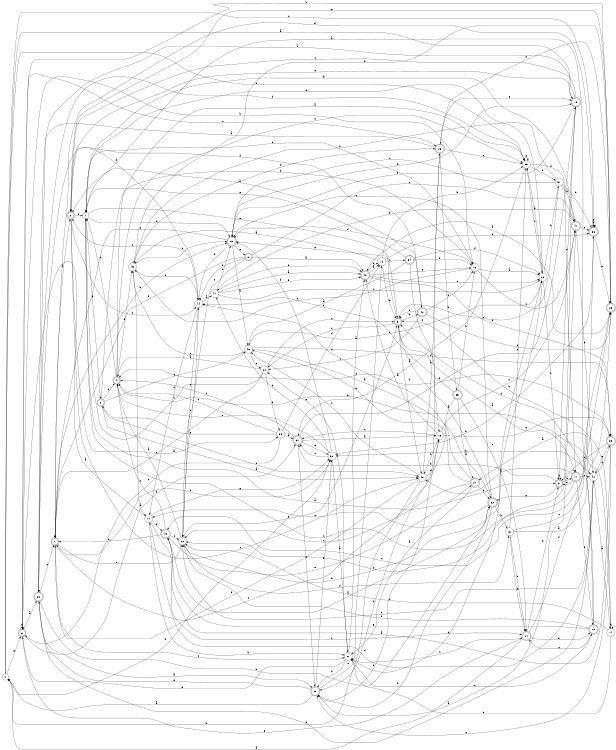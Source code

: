 digraph n40_10 {
__start0 [label="" shape="none"];

rankdir=LR;
size="8,5";

s0 [style="filled", color="black", fillcolor="white" shape="circle", label="0"];
s1 [style="rounded,filled", color="black", fillcolor="white" shape="doublecircle", label="1"];
s2 [style="rounded,filled", color="black", fillcolor="white" shape="doublecircle", label="2"];
s3 [style="rounded,filled", color="black", fillcolor="white" shape="doublecircle", label="3"];
s4 [style="rounded,filled", color="black", fillcolor="white" shape="doublecircle", label="4"];
s5 [style="rounded,filled", color="black", fillcolor="white" shape="doublecircle", label="5"];
s6 [style="rounded,filled", color="black", fillcolor="white" shape="doublecircle", label="6"];
s7 [style="filled", color="black", fillcolor="white" shape="circle", label="7"];
s8 [style="rounded,filled", color="black", fillcolor="white" shape="doublecircle", label="8"];
s9 [style="rounded,filled", color="black", fillcolor="white" shape="doublecircle", label="9"];
s10 [style="filled", color="black", fillcolor="white" shape="circle", label="10"];
s11 [style="filled", color="black", fillcolor="white" shape="circle", label="11"];
s12 [style="rounded,filled", color="black", fillcolor="white" shape="doublecircle", label="12"];
s13 [style="filled", color="black", fillcolor="white" shape="circle", label="13"];
s14 [style="filled", color="black", fillcolor="white" shape="circle", label="14"];
s15 [style="rounded,filled", color="black", fillcolor="white" shape="doublecircle", label="15"];
s16 [style="filled", color="black", fillcolor="white" shape="circle", label="16"];
s17 [style="rounded,filled", color="black", fillcolor="white" shape="doublecircle", label="17"];
s18 [style="filled", color="black", fillcolor="white" shape="circle", label="18"];
s19 [style="rounded,filled", color="black", fillcolor="white" shape="doublecircle", label="19"];
s20 [style="filled", color="black", fillcolor="white" shape="circle", label="20"];
s21 [style="filled", color="black", fillcolor="white" shape="circle", label="21"];
s22 [style="filled", color="black", fillcolor="white" shape="circle", label="22"];
s23 [style="rounded,filled", color="black", fillcolor="white" shape="doublecircle", label="23"];
s24 [style="rounded,filled", color="black", fillcolor="white" shape="doublecircle", label="24"];
s25 [style="filled", color="black", fillcolor="white" shape="circle", label="25"];
s26 [style="rounded,filled", color="black", fillcolor="white" shape="doublecircle", label="26"];
s27 [style="rounded,filled", color="black", fillcolor="white" shape="doublecircle", label="27"];
s28 [style="filled", color="black", fillcolor="white" shape="circle", label="28"];
s29 [style="rounded,filled", color="black", fillcolor="white" shape="doublecircle", label="29"];
s30 [style="filled", color="black", fillcolor="white" shape="circle", label="30"];
s31 [style="filled", color="black", fillcolor="white" shape="circle", label="31"];
s32 [style="rounded,filled", color="black", fillcolor="white" shape="doublecircle", label="32"];
s33 [style="rounded,filled", color="black", fillcolor="white" shape="doublecircle", label="33"];
s34 [style="rounded,filled", color="black", fillcolor="white" shape="doublecircle", label="34"];
s35 [style="rounded,filled", color="black", fillcolor="white" shape="doublecircle", label="35"];
s36 [style="rounded,filled", color="black", fillcolor="white" shape="doublecircle", label="36"];
s37 [style="rounded,filled", color="black", fillcolor="white" shape="doublecircle", label="37"];
s38 [style="rounded,filled", color="black", fillcolor="white" shape="doublecircle", label="38"];
s39 [style="filled", color="black", fillcolor="white" shape="circle", label="39"];
s40 [style="rounded,filled", color="black", fillcolor="white" shape="doublecircle", label="40"];
s41 [style="rounded,filled", color="black", fillcolor="white" shape="doublecircle", label="41"];
s42 [style="filled", color="black", fillcolor="white" shape="circle", label="42"];
s43 [style="filled", color="black", fillcolor="white" shape="circle", label="43"];
s44 [style="filled", color="black", fillcolor="white" shape="circle", label="44"];
s45 [style="filled", color="black", fillcolor="white" shape="circle", label="45"];
s46 [style="rounded,filled", color="black", fillcolor="white" shape="doublecircle", label="46"];
s47 [style="filled", color="black", fillcolor="white" shape="circle", label="47"];
s48 [style="rounded,filled", color="black", fillcolor="white" shape="doublecircle", label="48"];
s49 [style="filled", color="black", fillcolor="white" shape="circle", label="49"];
s0 -> s19 [label="a"];
s0 -> s30 [label="b"];
s0 -> s36 [label="c"];
s0 -> s25 [label="d"];
s0 -> s6 [label="e"];
s1 -> s5 [label="a"];
s1 -> s15 [label="b"];
s1 -> s21 [label="c"];
s1 -> s30 [label="d"];
s1 -> s28 [label="e"];
s2 -> s49 [label="a"];
s2 -> s4 [label="b"];
s2 -> s45 [label="c"];
s2 -> s18 [label="d"];
s2 -> s49 [label="e"];
s3 -> s17 [label="a"];
s3 -> s37 [label="b"];
s3 -> s3 [label="c"];
s3 -> s19 [label="d"];
s3 -> s32 [label="e"];
s4 -> s25 [label="a"];
s4 -> s42 [label="b"];
s4 -> s25 [label="c"];
s4 -> s7 [label="d"];
s4 -> s43 [label="e"];
s5 -> s39 [label="a"];
s5 -> s44 [label="b"];
s5 -> s49 [label="c"];
s5 -> s40 [label="d"];
s5 -> s7 [label="e"];
s6 -> s23 [label="a"];
s6 -> s37 [label="b"];
s6 -> s26 [label="c"];
s6 -> s6 [label="d"];
s6 -> s24 [label="e"];
s7 -> s3 [label="a"];
s7 -> s2 [label="b"];
s7 -> s18 [label="c"];
s7 -> s15 [label="d"];
s7 -> s9 [label="e"];
s8 -> s46 [label="a"];
s8 -> s44 [label="b"];
s8 -> s28 [label="c"];
s8 -> s1 [label="d"];
s8 -> s41 [label="e"];
s9 -> s17 [label="a"];
s9 -> s40 [label="b"];
s9 -> s20 [label="c"];
s9 -> s49 [label="d"];
s9 -> s15 [label="e"];
s10 -> s43 [label="a"];
s10 -> s25 [label="b"];
s10 -> s34 [label="c"];
s10 -> s36 [label="d"];
s10 -> s9 [label="e"];
s11 -> s6 [label="a"];
s11 -> s21 [label="b"];
s11 -> s24 [label="c"];
s11 -> s48 [label="d"];
s11 -> s30 [label="e"];
s12 -> s7 [label="a"];
s12 -> s28 [label="b"];
s12 -> s24 [label="c"];
s12 -> s9 [label="d"];
s12 -> s48 [label="e"];
s13 -> s46 [label="a"];
s13 -> s49 [label="b"];
s13 -> s37 [label="c"];
s13 -> s41 [label="d"];
s13 -> s33 [label="e"];
s14 -> s27 [label="a"];
s14 -> s9 [label="b"];
s14 -> s21 [label="c"];
s14 -> s28 [label="d"];
s14 -> s14 [label="e"];
s15 -> s45 [label="a"];
s15 -> s19 [label="b"];
s15 -> s1 [label="c"];
s15 -> s44 [label="d"];
s15 -> s8 [label="e"];
s16 -> s29 [label="a"];
s16 -> s24 [label="b"];
s16 -> s29 [label="c"];
s16 -> s24 [label="d"];
s16 -> s25 [label="e"];
s17 -> s49 [label="a"];
s17 -> s12 [label="b"];
s17 -> s7 [label="c"];
s17 -> s3 [label="d"];
s17 -> s42 [label="e"];
s18 -> s22 [label="a"];
s18 -> s6 [label="b"];
s18 -> s41 [label="c"];
s18 -> s15 [label="d"];
s18 -> s43 [label="e"];
s19 -> s23 [label="a"];
s19 -> s15 [label="b"];
s19 -> s5 [label="c"];
s19 -> s28 [label="d"];
s19 -> s5 [label="e"];
s20 -> s4 [label="a"];
s20 -> s7 [label="b"];
s20 -> s9 [label="c"];
s20 -> s39 [label="d"];
s20 -> s1 [label="e"];
s21 -> s46 [label="a"];
s21 -> s38 [label="b"];
s21 -> s12 [label="c"];
s21 -> s6 [label="d"];
s21 -> s20 [label="e"];
s22 -> s25 [label="a"];
s22 -> s31 [label="b"];
s22 -> s3 [label="c"];
s22 -> s21 [label="d"];
s22 -> s7 [label="e"];
s23 -> s38 [label="a"];
s23 -> s32 [label="b"];
s23 -> s1 [label="c"];
s23 -> s25 [label="d"];
s23 -> s42 [label="e"];
s24 -> s0 [label="a"];
s24 -> s12 [label="b"];
s24 -> s21 [label="c"];
s24 -> s36 [label="d"];
s24 -> s3 [label="e"];
s25 -> s37 [label="a"];
s25 -> s31 [label="b"];
s25 -> s22 [label="c"];
s25 -> s17 [label="d"];
s25 -> s25 [label="e"];
s26 -> s23 [label="a"];
s26 -> s35 [label="b"];
s26 -> s25 [label="c"];
s26 -> s38 [label="d"];
s26 -> s19 [label="e"];
s27 -> s21 [label="a"];
s27 -> s32 [label="b"];
s27 -> s28 [label="c"];
s27 -> s44 [label="d"];
s27 -> s45 [label="e"];
s28 -> s4 [label="a"];
s28 -> s9 [label="b"];
s28 -> s44 [label="c"];
s28 -> s16 [label="d"];
s28 -> s32 [label="e"];
s29 -> s46 [label="a"];
s29 -> s6 [label="b"];
s29 -> s48 [label="c"];
s29 -> s26 [label="d"];
s29 -> s5 [label="e"];
s30 -> s21 [label="a"];
s30 -> s15 [label="b"];
s30 -> s37 [label="c"];
s30 -> s47 [label="d"];
s30 -> s4 [label="e"];
s31 -> s41 [label="a"];
s31 -> s43 [label="b"];
s31 -> s15 [label="c"];
s31 -> s36 [label="d"];
s31 -> s9 [label="e"];
s32 -> s9 [label="a"];
s32 -> s16 [label="b"];
s32 -> s15 [label="c"];
s32 -> s38 [label="d"];
s32 -> s11 [label="e"];
s33 -> s48 [label="a"];
s33 -> s3 [label="b"];
s33 -> s38 [label="c"];
s33 -> s4 [label="d"];
s33 -> s42 [label="e"];
s34 -> s45 [label="a"];
s34 -> s18 [label="b"];
s34 -> s13 [label="c"];
s34 -> s22 [label="d"];
s34 -> s7 [label="e"];
s35 -> s27 [label="a"];
s35 -> s18 [label="b"];
s35 -> s1 [label="c"];
s35 -> s44 [label="d"];
s35 -> s24 [label="e"];
s36 -> s36 [label="a"];
s36 -> s30 [label="b"];
s36 -> s36 [label="c"];
s36 -> s1 [label="d"];
s36 -> s29 [label="e"];
s37 -> s13 [label="a"];
s37 -> s19 [label="b"];
s37 -> s38 [label="c"];
s37 -> s4 [label="d"];
s37 -> s30 [label="e"];
s38 -> s0 [label="a"];
s38 -> s30 [label="b"];
s38 -> s10 [label="c"];
s38 -> s13 [label="d"];
s38 -> s23 [label="e"];
s39 -> s37 [label="a"];
s39 -> s4 [label="b"];
s39 -> s6 [label="c"];
s39 -> s10 [label="d"];
s39 -> s2 [label="e"];
s40 -> s5 [label="a"];
s40 -> s18 [label="b"];
s40 -> s20 [label="c"];
s40 -> s29 [label="d"];
s40 -> s9 [label="e"];
s41 -> s38 [label="a"];
s41 -> s42 [label="b"];
s41 -> s36 [label="c"];
s41 -> s47 [label="d"];
s41 -> s7 [label="e"];
s42 -> s14 [label="a"];
s42 -> s30 [label="b"];
s42 -> s33 [label="c"];
s42 -> s11 [label="d"];
s42 -> s28 [label="e"];
s43 -> s11 [label="a"];
s43 -> s29 [label="b"];
s43 -> s15 [label="c"];
s43 -> s26 [label="d"];
s43 -> s44 [label="e"];
s44 -> s47 [label="a"];
s44 -> s23 [label="b"];
s44 -> s5 [label="c"];
s44 -> s11 [label="d"];
s44 -> s28 [label="e"];
s45 -> s32 [label="a"];
s45 -> s22 [label="b"];
s45 -> s20 [label="c"];
s45 -> s33 [label="d"];
s45 -> s43 [label="e"];
s46 -> s10 [label="a"];
s46 -> s10 [label="b"];
s46 -> s18 [label="c"];
s46 -> s33 [label="d"];
s46 -> s22 [label="e"];
s47 -> s46 [label="a"];
s47 -> s46 [label="b"];
s47 -> s22 [label="c"];
s47 -> s15 [label="d"];
s47 -> s46 [label="e"];
s48 -> s22 [label="a"];
s48 -> s4 [label="b"];
s48 -> s28 [label="c"];
s48 -> s1 [label="d"];
s48 -> s27 [label="e"];
s49 -> s26 [label="a"];
s49 -> s0 [label="b"];
s49 -> s45 [label="c"];
s49 -> s13 [label="d"];
s49 -> s1 [label="e"];

}